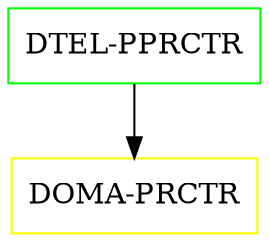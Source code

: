 digraph G {
  "DTEL-PPRCTR" [shape=box,color=green];
  "DOMA-PRCTR" [shape=box,color=yellow,URL="./DOMA_PRCTR.html"];
  "DTEL-PPRCTR" -> "DOMA-PRCTR";
}
